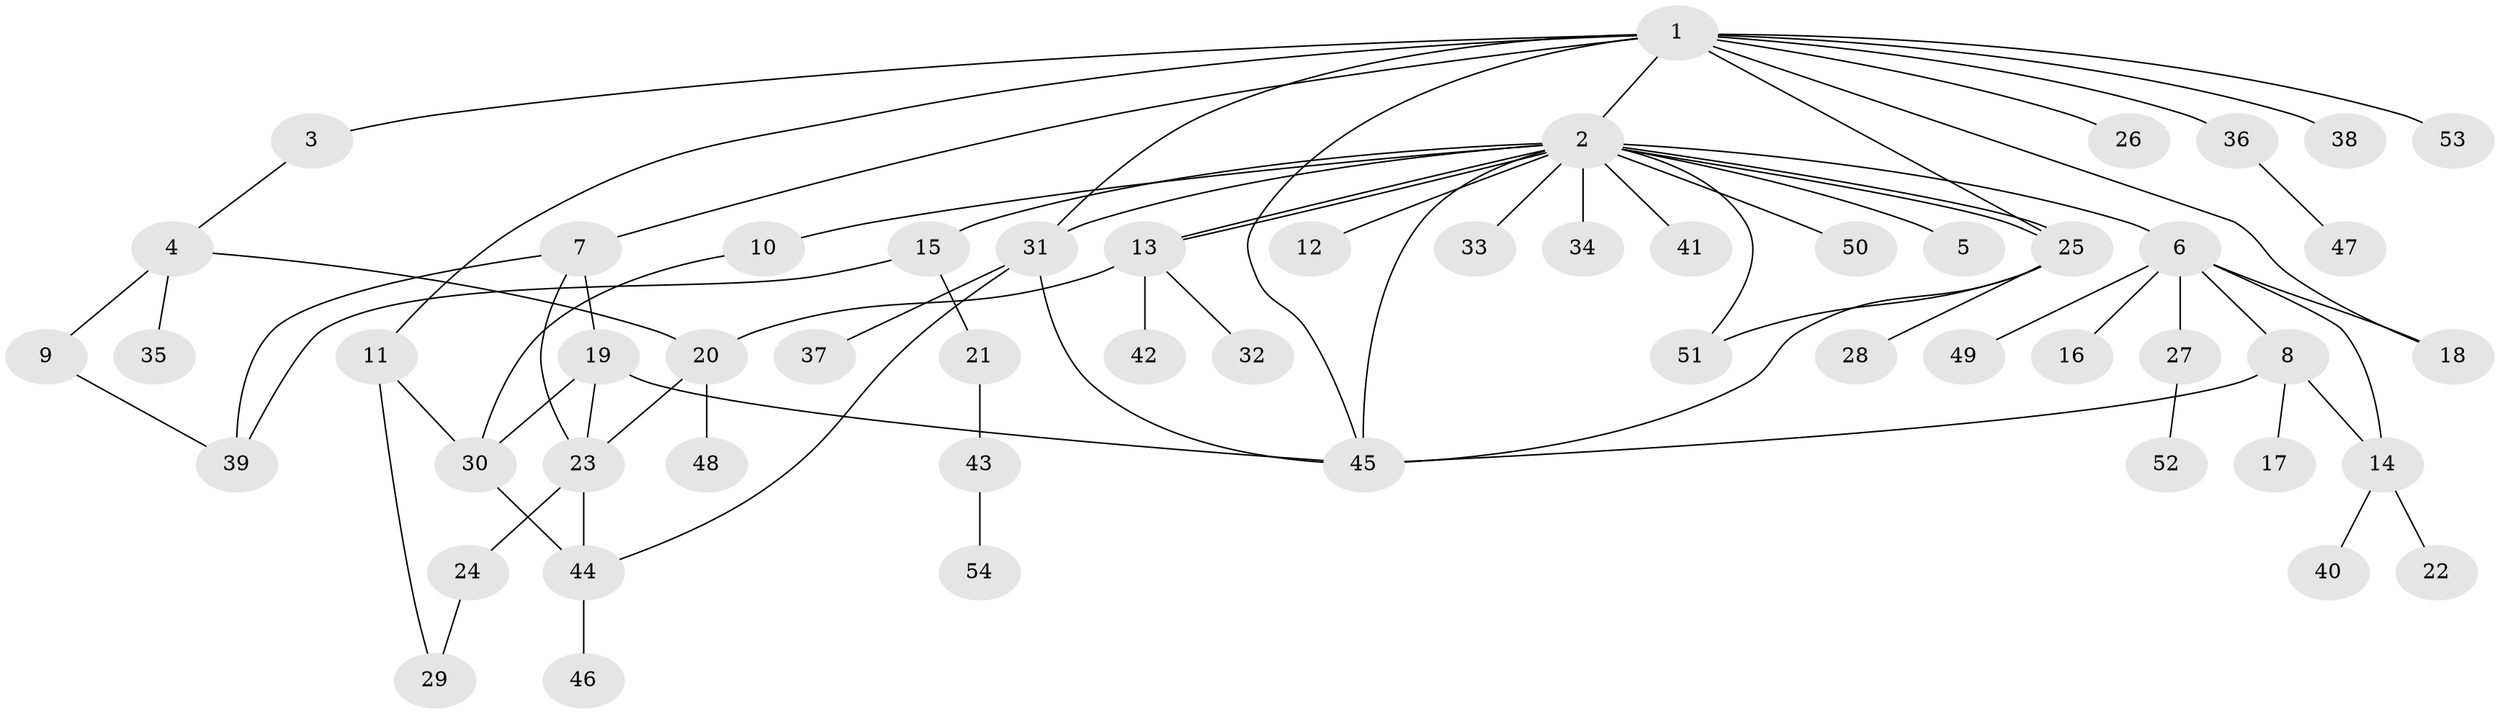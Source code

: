 // Generated by graph-tools (version 1.1) at 2025/01/03/09/25 03:01:38]
// undirected, 54 vertices, 75 edges
graph export_dot {
graph [start="1"]
  node [color=gray90,style=filled];
  1;
  2;
  3;
  4;
  5;
  6;
  7;
  8;
  9;
  10;
  11;
  12;
  13;
  14;
  15;
  16;
  17;
  18;
  19;
  20;
  21;
  22;
  23;
  24;
  25;
  26;
  27;
  28;
  29;
  30;
  31;
  32;
  33;
  34;
  35;
  36;
  37;
  38;
  39;
  40;
  41;
  42;
  43;
  44;
  45;
  46;
  47;
  48;
  49;
  50;
  51;
  52;
  53;
  54;
  1 -- 2;
  1 -- 3;
  1 -- 7;
  1 -- 11;
  1 -- 18;
  1 -- 25;
  1 -- 26;
  1 -- 31;
  1 -- 36;
  1 -- 38;
  1 -- 45;
  1 -- 53;
  2 -- 5;
  2 -- 6;
  2 -- 10;
  2 -- 12;
  2 -- 13;
  2 -- 13;
  2 -- 15;
  2 -- 25;
  2 -- 25;
  2 -- 31;
  2 -- 33;
  2 -- 34;
  2 -- 41;
  2 -- 45;
  2 -- 50;
  2 -- 51;
  3 -- 4;
  4 -- 9;
  4 -- 20;
  4 -- 35;
  6 -- 8;
  6 -- 14;
  6 -- 16;
  6 -- 18;
  6 -- 27;
  6 -- 49;
  7 -- 19;
  7 -- 23;
  7 -- 39;
  8 -- 14;
  8 -- 17;
  8 -- 45;
  9 -- 39;
  10 -- 30;
  11 -- 29;
  11 -- 30;
  13 -- 20;
  13 -- 32;
  13 -- 42;
  14 -- 22;
  14 -- 40;
  15 -- 21;
  15 -- 39;
  19 -- 23;
  19 -- 30;
  19 -- 45;
  20 -- 23;
  20 -- 48;
  21 -- 43;
  23 -- 24;
  23 -- 44;
  24 -- 29;
  25 -- 28;
  25 -- 45;
  25 -- 51;
  27 -- 52;
  30 -- 44;
  31 -- 37;
  31 -- 44;
  31 -- 45;
  36 -- 47;
  43 -- 54;
  44 -- 46;
}
